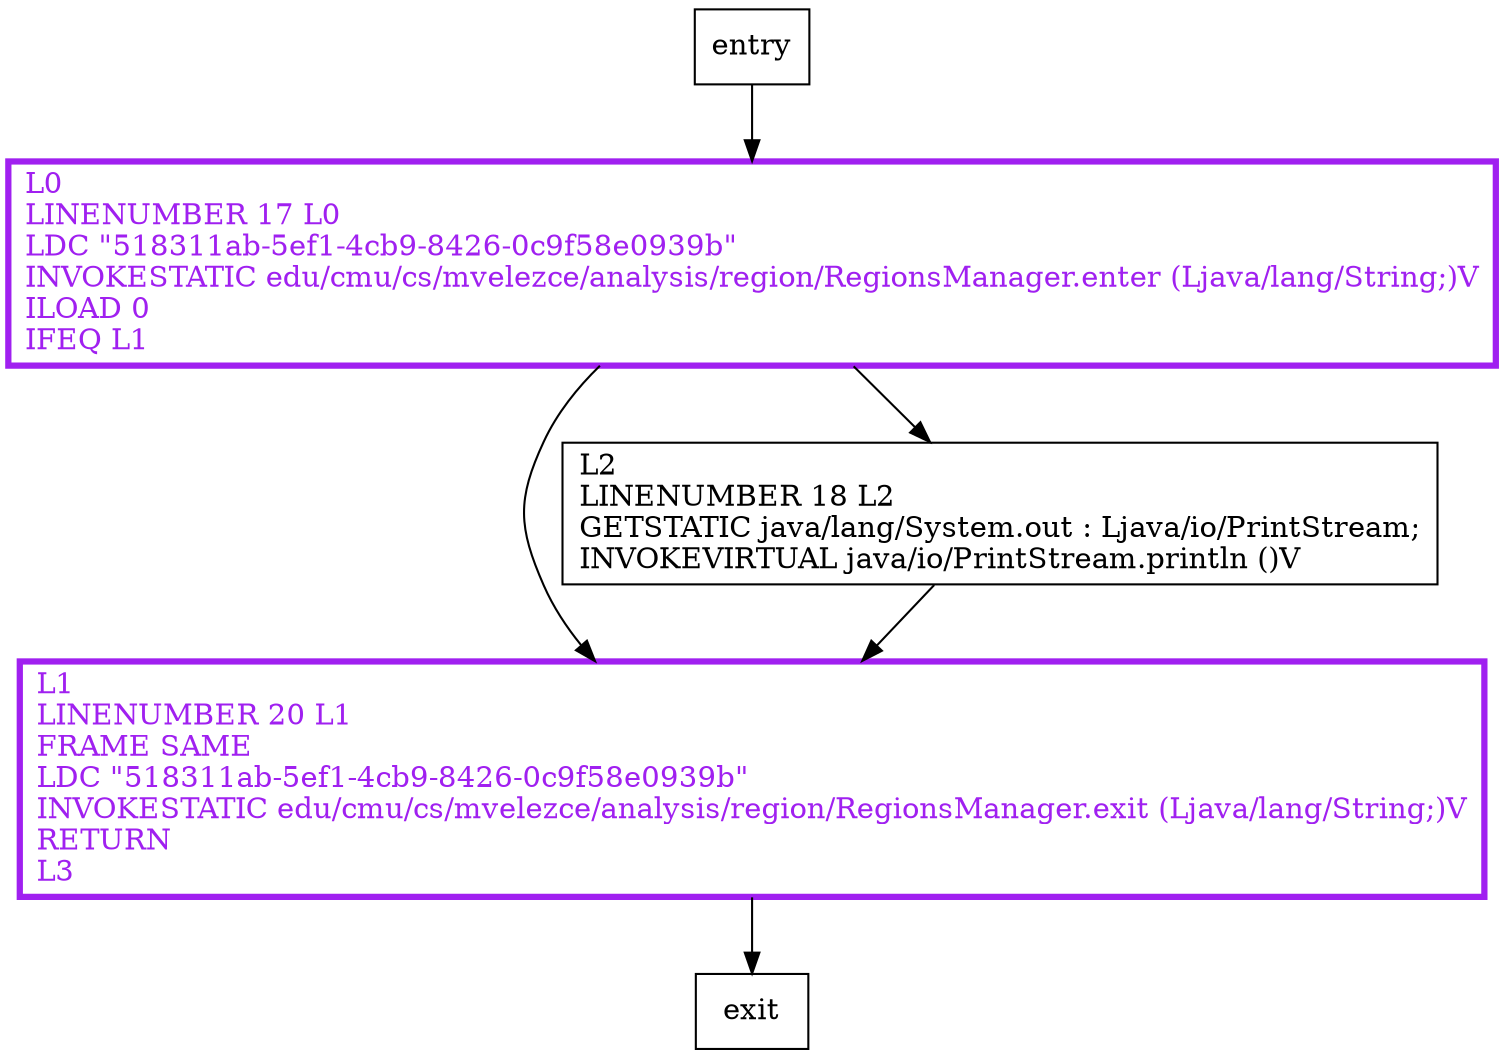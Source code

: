 digraph foo {
node [shape=record];
2038944068 [label="L1\lLINENUMBER 20 L1\lFRAME SAME\lLDC \"518311ab-5ef1-4cb9-8426-0c9f58e0939b\"\lINVOKESTATIC edu/cmu/cs/mvelezce/analysis/region/RegionsManager.exit (Ljava/lang/String;)V\lRETURN\lL3\l"];
272881338 [label="L2\lLINENUMBER 18 L2\lGETSTATIC java/lang/System.out : Ljava/io/PrintStream;\lINVOKEVIRTUAL java/io/PrintStream.println ()V\l"];
477784719 [label="L0\lLINENUMBER 17 L0\lLDC \"518311ab-5ef1-4cb9-8426-0c9f58e0939b\"\lINVOKESTATIC edu/cmu/cs/mvelezce/analysis/region/RegionsManager.enter (Ljava/lang/String;)V\lILOAD 0\lIFEQ L1\l"];
entry;
exit;
entry -> 477784719;
2038944068 -> exit;
272881338 -> 2038944068;
477784719 -> 2038944068;
477784719 -> 272881338;
2038944068[fontcolor="purple", penwidth=3, color="purple"];
477784719[fontcolor="purple", penwidth=3, color="purple"];
}
